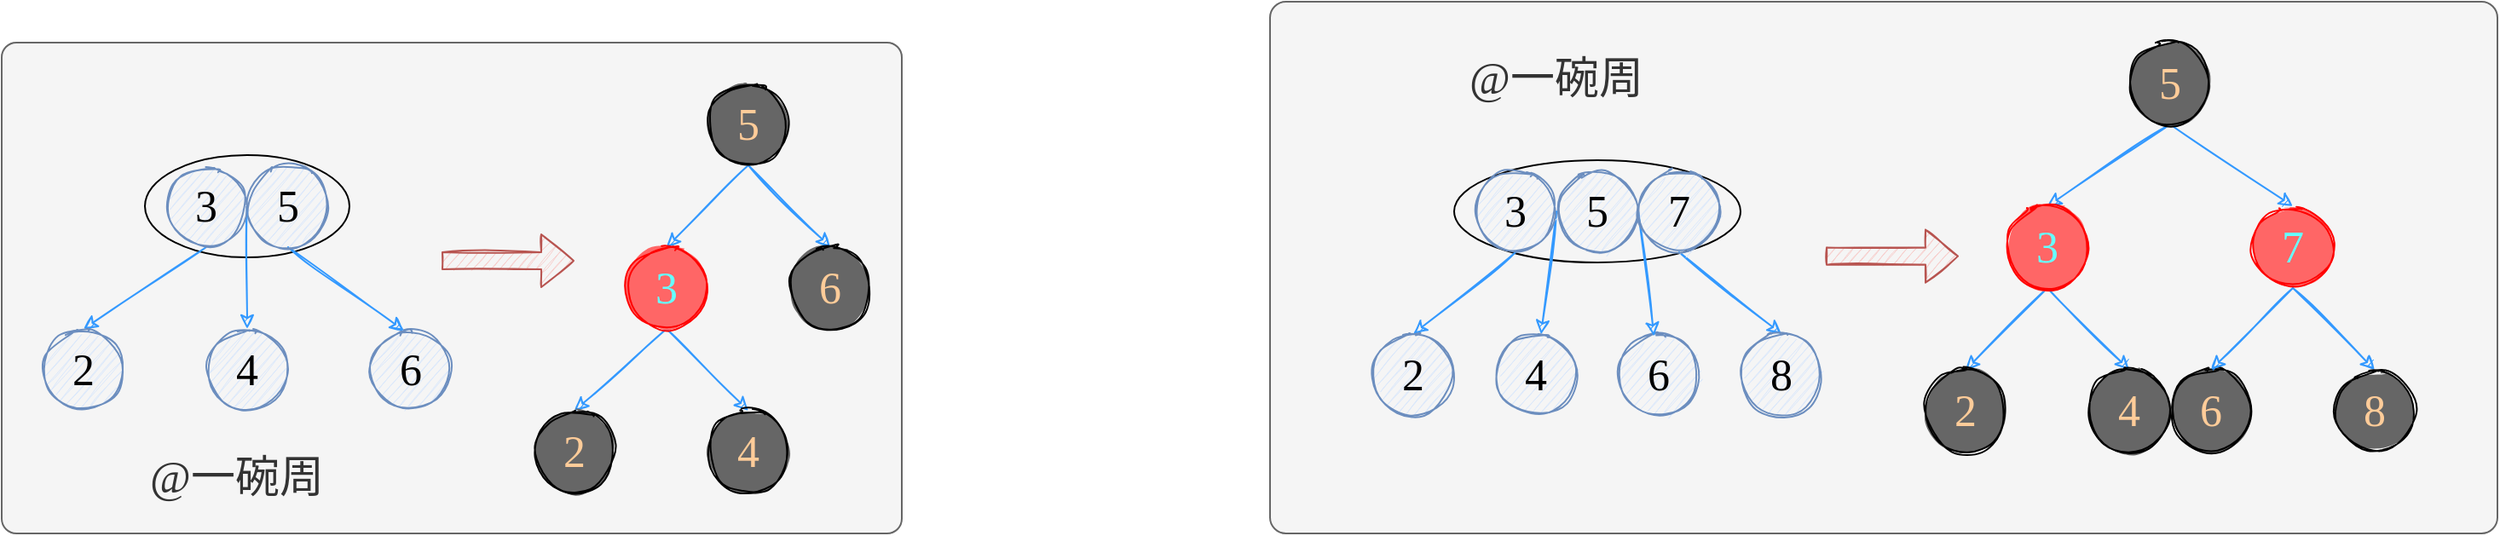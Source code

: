 <mxfile version="16.5.1" type="device"><diagram id="sbTQmbd6wwS1U6yTLp65" name="第 1 页"><mxGraphModel dx="-4261" dy="17" grid="1" gridSize="6" guides="1" tooltips="1" connect="1" arrows="1" fold="1" page="0" pageScale="1" pageWidth="827" pageHeight="1169" math="0" shadow="0"><root><mxCell id="0"/><mxCell id="1" parent="0"/><mxCell id="rxAGCjy9rbUy3xPKVwOK-19" value="" style="rounded=1;whiteSpace=wrap;html=1;sketch=0;fillStyle=auto;fontFamily=Comic Sans MS;fontSize=26;strokeColor=#666666;fillColor=#f5f5f5;arcSize=3;fontColor=#333333;" parent="1" vertex="1"><mxGeometry x="6624" y="1272" width="528" height="288" as="geometry"/></mxCell><mxCell id="BoaMBr5vSAwHBRdZ7pUS-89" value="" style="rounded=1;whiteSpace=wrap;html=1;sketch=0;fillStyle=auto;fontFamily=Comic Sans MS;fontSize=26;strokeColor=#666666;fillColor=#f5f5f5;arcSize=3;fontColor=#333333;" vertex="1" parent="1"><mxGeometry x="7368" y="1248" width="720" height="312" as="geometry"/></mxCell><mxCell id="BoaMBr5vSAwHBRdZ7pUS-90" value="@一碗周" style="text;html=1;strokeColor=none;fillColor=none;align=center;verticalAlign=middle;whiteSpace=wrap;rounded=0;sketch=1;fillStyle=auto;fontFamily=Comic Sans MS;fontSize=26;fontColor=#333333;" vertex="1" parent="1"><mxGeometry x="7476" y="1278" width="120" height="30" as="geometry"/></mxCell><mxCell id="BoaMBr5vSAwHBRdZ7pUS-83" value="" style="ellipse;whiteSpace=wrap;html=1;fillStyle=auto;fontSize=18;fontColor=#333333;fillColor=none;" vertex="1" parent="1"><mxGeometry x="6708" y="1338" width="120" height="60" as="geometry"/></mxCell><mxCell id="BoaMBr5vSAwHBRdZ7pUS-78" value="" style="ellipse;whiteSpace=wrap;html=1;fillStyle=auto;fontSize=18;fontColor=#333333;fillColor=none;" vertex="1" parent="1"><mxGeometry x="7476" y="1341" width="168" height="60" as="geometry"/></mxCell><mxCell id="rxAGCjy9rbUy3xPKVwOK-16" style="edgeStyle=none;rounded=0;sketch=1;orthogonalLoop=1;jettySize=auto;html=1;exitX=0.5;exitY=1;exitDx=0;exitDy=0;strokeColor=#9673A6;" parent="1" edge="1"><mxGeometry relative="1" as="geometry"><mxPoint x="560" y="560" as="sourcePoint"/></mxGeometry></mxCell><mxCell id="H94IqiTyf-CZfNIgYXHl-122" value="@一碗周" style="text;html=1;strokeColor=none;fillColor=none;align=center;verticalAlign=middle;whiteSpace=wrap;rounded=0;sketch=1;fillStyle=auto;fontFamily=Comic Sans MS;fontSize=26;fontColor=#333333;" parent="1" vertex="1"><mxGeometry x="6702" y="1512" width="120" height="30" as="geometry"/></mxCell><mxCell id="BoaMBr5vSAwHBRdZ7pUS-55" style="edgeStyle=none;rounded=0;sketch=1;orthogonalLoop=1;jettySize=auto;html=1;exitX=0.5;exitY=1;exitDx=0;exitDy=0;entryX=0.5;entryY=0;entryDx=0;entryDy=0;fontSize=18;fontColor=#66B2FF;strokeColor=#3399FF;" edge="1" parent="1" source="BoaMBr5vSAwHBRdZ7pUS-43" target="BoaMBr5vSAwHBRdZ7pUS-44"><mxGeometry relative="1" as="geometry"/></mxCell><mxCell id="BoaMBr5vSAwHBRdZ7pUS-56" style="edgeStyle=none;rounded=0;sketch=1;orthogonalLoop=1;jettySize=auto;html=1;exitX=0.5;exitY=1;exitDx=0;exitDy=0;entryX=0.5;entryY=0;entryDx=0;entryDy=0;fontSize=18;fontColor=#66B2FF;strokeColor=#3399FF;" edge="1" parent="1" source="BoaMBr5vSAwHBRdZ7pUS-43" target="BoaMBr5vSAwHBRdZ7pUS-45"><mxGeometry relative="1" as="geometry"/></mxCell><mxCell id="BoaMBr5vSAwHBRdZ7pUS-43" value="&lt;font style=&quot;font-size: 26px&quot; face=&quot;Comic Sans MS&quot;&gt;5&lt;/font&gt;" style="ellipse;whiteSpace=wrap;html=1;fillColor=#666666;strokeColor=#000000;sketch=1;fillStyle=solid;fontColor=#FFCC99;" vertex="1" parent="1"><mxGeometry x="7038" y="1296" width="48" height="48" as="geometry"/></mxCell><mxCell id="BoaMBr5vSAwHBRdZ7pUS-57" style="edgeStyle=none;rounded=0;sketch=1;orthogonalLoop=1;jettySize=auto;html=1;exitX=0.5;exitY=1;exitDx=0;exitDy=0;entryX=0.5;entryY=0;entryDx=0;entryDy=0;fontSize=18;fontColor=#66B2FF;strokeColor=#3399FF;" edge="1" parent="1" source="BoaMBr5vSAwHBRdZ7pUS-44" target="BoaMBr5vSAwHBRdZ7pUS-46"><mxGeometry relative="1" as="geometry"/></mxCell><mxCell id="BoaMBr5vSAwHBRdZ7pUS-58" style="edgeStyle=none;rounded=0;sketch=1;orthogonalLoop=1;jettySize=auto;html=1;exitX=0.5;exitY=1;exitDx=0;exitDy=0;entryX=0.5;entryY=0;entryDx=0;entryDy=0;fontSize=18;fontColor=#66B2FF;strokeColor=#3399FF;" edge="1" parent="1" source="BoaMBr5vSAwHBRdZ7pUS-44" target="BoaMBr5vSAwHBRdZ7pUS-47"><mxGeometry relative="1" as="geometry"/></mxCell><mxCell id="BoaMBr5vSAwHBRdZ7pUS-44" value="&lt;font face=&quot;Comic Sans MS&quot;&gt;&lt;span style=&quot;font-size: 26px&quot;&gt;3&lt;/span&gt;&lt;/font&gt;" style="ellipse;whiteSpace=wrap;html=1;fillColor=#FF6666;strokeColor=#FF0000;sketch=1;fillStyle=solid;fontColor=#66FFFF;" vertex="1" parent="1"><mxGeometry x="6990" y="1392" width="48" height="48" as="geometry"/></mxCell><mxCell id="BoaMBr5vSAwHBRdZ7pUS-45" value="&lt;font style=&quot;font-size: 26px&quot; face=&quot;Comic Sans MS&quot;&gt;6&lt;/font&gt;" style="ellipse;whiteSpace=wrap;html=1;fillColor=#666666;strokeColor=#000000;sketch=1;fillStyle=solid;fontColor=#FFCC99;" vertex="1" parent="1"><mxGeometry x="7086" y="1392" width="48" height="48" as="geometry"/></mxCell><mxCell id="BoaMBr5vSAwHBRdZ7pUS-46" value="&lt;font style=&quot;font-size: 26px&quot; face=&quot;Comic Sans MS&quot;&gt;2&lt;/font&gt;" style="ellipse;whiteSpace=wrap;html=1;fillColor=#666666;strokeColor=#000000;sketch=1;fillStyle=solid;fontColor=#FFCC99;" vertex="1" parent="1"><mxGeometry x="6936" y="1488" width="48" height="48" as="geometry"/></mxCell><mxCell id="BoaMBr5vSAwHBRdZ7pUS-47" value="&lt;font style=&quot;font-size: 26px&quot; face=&quot;Comic Sans MS&quot;&gt;4&lt;/font&gt;" style="ellipse;whiteSpace=wrap;html=1;fillColor=#666666;strokeColor=#000000;sketch=1;fillStyle=solid;fontColor=#FFCC99;" vertex="1" parent="1"><mxGeometry x="7038" y="1488" width="48" height="48" as="geometry"/></mxCell><mxCell id="BoaMBr5vSAwHBRdZ7pUS-59" style="edgeStyle=none;rounded=0;sketch=1;orthogonalLoop=1;jettySize=auto;html=1;exitX=0.5;exitY=1;exitDx=0;exitDy=0;entryX=0.5;entryY=0;entryDx=0;entryDy=0;fontSize=18;fontColor=#66B2FF;strokeColor=#3399FF;" edge="1" parent="1" source="BoaMBr5vSAwHBRdZ7pUS-48" target="BoaMBr5vSAwHBRdZ7pUS-49"><mxGeometry relative="1" as="geometry"/></mxCell><mxCell id="BoaMBr5vSAwHBRdZ7pUS-60" style="edgeStyle=none;rounded=0;sketch=1;orthogonalLoop=1;jettySize=auto;html=1;exitX=0.5;exitY=1;exitDx=0;exitDy=0;entryX=0.5;entryY=0;entryDx=0;entryDy=0;fontSize=18;fontColor=#66B2FF;strokeColor=#3399FF;" edge="1" parent="1" source="BoaMBr5vSAwHBRdZ7pUS-48" target="BoaMBr5vSAwHBRdZ7pUS-53"><mxGeometry relative="1" as="geometry"/></mxCell><mxCell id="BoaMBr5vSAwHBRdZ7pUS-48" value="&lt;font style=&quot;font-size: 26px&quot; face=&quot;Comic Sans MS&quot;&gt;5&lt;/font&gt;" style="ellipse;whiteSpace=wrap;html=1;fillColor=#666666;strokeColor=#000000;sketch=1;fillStyle=solid;fontColor=#FFCC99;" vertex="1" parent="1"><mxGeometry x="7872" y="1272" width="48" height="48" as="geometry"/></mxCell><mxCell id="BoaMBr5vSAwHBRdZ7pUS-61" style="edgeStyle=none;rounded=0;sketch=1;orthogonalLoop=1;jettySize=auto;html=1;exitX=0.5;exitY=1;exitDx=0;exitDy=0;entryX=0.5;entryY=0;entryDx=0;entryDy=0;fontSize=18;fontColor=#66B2FF;strokeColor=#3399FF;" edge="1" parent="1" source="BoaMBr5vSAwHBRdZ7pUS-49" target="BoaMBr5vSAwHBRdZ7pUS-51"><mxGeometry relative="1" as="geometry"/></mxCell><mxCell id="BoaMBr5vSAwHBRdZ7pUS-63" style="edgeStyle=none;rounded=0;sketch=1;orthogonalLoop=1;jettySize=auto;html=1;exitX=0.5;exitY=1;exitDx=0;exitDy=0;entryX=0.5;entryY=0;entryDx=0;entryDy=0;fontSize=18;fontColor=#66B2FF;strokeColor=#3399FF;" edge="1" parent="1" source="BoaMBr5vSAwHBRdZ7pUS-49" target="BoaMBr5vSAwHBRdZ7pUS-52"><mxGeometry relative="1" as="geometry"/></mxCell><mxCell id="BoaMBr5vSAwHBRdZ7pUS-49" value="&lt;font face=&quot;Comic Sans MS&quot;&gt;&lt;span style=&quot;font-size: 26px&quot;&gt;3&lt;/span&gt;&lt;/font&gt;" style="ellipse;whiteSpace=wrap;html=1;fillColor=#FF6666;strokeColor=#FF0000;sketch=1;fillStyle=solid;fontColor=#66FFFF;" vertex="1" parent="1"><mxGeometry x="7800" y="1368" width="48" height="48" as="geometry"/></mxCell><mxCell id="BoaMBr5vSAwHBRdZ7pUS-50" value="&lt;font style=&quot;font-size: 26px&quot; face=&quot;Comic Sans MS&quot;&gt;6&lt;/font&gt;" style="ellipse;whiteSpace=wrap;html=1;fillColor=#666666;strokeColor=#000000;sketch=1;fillStyle=solid;fontColor=#FFCC99;" vertex="1" parent="1"><mxGeometry x="7896" y="1464" width="48" height="48" as="geometry"/></mxCell><mxCell id="BoaMBr5vSAwHBRdZ7pUS-51" value="&lt;font style=&quot;font-size: 26px&quot; face=&quot;Comic Sans MS&quot;&gt;2&lt;/font&gt;" style="ellipse;whiteSpace=wrap;html=1;fillColor=#666666;strokeColor=#000000;sketch=1;fillStyle=solid;fontColor=#FFCC99;" vertex="1" parent="1"><mxGeometry x="7752" y="1464" width="48" height="48" as="geometry"/></mxCell><mxCell id="BoaMBr5vSAwHBRdZ7pUS-52" value="&lt;font style=&quot;font-size: 26px&quot; face=&quot;Comic Sans MS&quot;&gt;4&lt;/font&gt;" style="ellipse;whiteSpace=wrap;html=1;fillColor=#666666;strokeColor=#000000;sketch=1;fillStyle=solid;fontColor=#FFCC99;" vertex="1" parent="1"><mxGeometry x="7848" y="1464" width="48" height="48" as="geometry"/></mxCell><mxCell id="BoaMBr5vSAwHBRdZ7pUS-64" style="edgeStyle=none;rounded=0;sketch=1;orthogonalLoop=1;jettySize=auto;html=1;exitX=0.5;exitY=1;exitDx=0;exitDy=0;entryX=0.5;entryY=0;entryDx=0;entryDy=0;fontSize=18;fontColor=#66B2FF;strokeColor=#3399FF;" edge="1" parent="1" source="BoaMBr5vSAwHBRdZ7pUS-53" target="BoaMBr5vSAwHBRdZ7pUS-50"><mxGeometry relative="1" as="geometry"/></mxCell><mxCell id="BoaMBr5vSAwHBRdZ7pUS-65" style="edgeStyle=none;rounded=0;sketch=1;orthogonalLoop=1;jettySize=auto;html=1;exitX=0.5;exitY=1;exitDx=0;exitDy=0;entryX=0.5;entryY=0;entryDx=0;entryDy=0;fontSize=18;fontColor=#66B2FF;strokeColor=#3399FF;" edge="1" parent="1" source="BoaMBr5vSAwHBRdZ7pUS-53" target="BoaMBr5vSAwHBRdZ7pUS-54"><mxGeometry relative="1" as="geometry"/></mxCell><mxCell id="BoaMBr5vSAwHBRdZ7pUS-53" value="&lt;font face=&quot;Comic Sans MS&quot;&gt;&lt;span style=&quot;font-size: 26px&quot;&gt;7&lt;/span&gt;&lt;/font&gt;" style="ellipse;whiteSpace=wrap;html=1;fillColor=#FF6666;strokeColor=#FF0000;sketch=1;fillStyle=solid;fontColor=#66FFFF;" vertex="1" parent="1"><mxGeometry x="7944" y="1368" width="48" height="48" as="geometry"/></mxCell><mxCell id="BoaMBr5vSAwHBRdZ7pUS-54" value="&lt;font style=&quot;font-size: 26px&quot; face=&quot;Comic Sans MS&quot;&gt;8&lt;/font&gt;" style="ellipse;whiteSpace=wrap;html=1;fillColor=#666666;strokeColor=#000000;sketch=1;fillStyle=solid;fontColor=#FFCC99;" vertex="1" parent="1"><mxGeometry x="7992" y="1464" width="48" height="48" as="geometry"/></mxCell><mxCell id="BoaMBr5vSAwHBRdZ7pUS-85" style="edgeStyle=none;rounded=0;sketch=1;orthogonalLoop=1;jettySize=auto;html=1;exitX=0.5;exitY=1;exitDx=0;exitDy=0;entryX=0.417;entryY=0.021;entryDx=0;entryDy=0;entryPerimeter=0;fontSize=18;fontColor=#333333;strokeColor=#3399FF;" edge="1" parent="1" source="BoaMBr5vSAwHBRdZ7pUS-66" target="BoaMBr5vSAwHBRdZ7pUS-70"><mxGeometry relative="1" as="geometry"/></mxCell><mxCell id="BoaMBr5vSAwHBRdZ7pUS-66" value="&lt;font style=&quot;font-size: 26px&quot; face=&quot;Comic Sans MS&quot;&gt;5&lt;/font&gt;" style="ellipse;whiteSpace=wrap;html=1;fillColor=#dae8fc;strokeColor=#6c8ebf;sketch=1;fillStyle=auto;" vertex="1" parent="1"><mxGeometry x="6768" y="1344" width="48" height="48" as="geometry"/></mxCell><mxCell id="BoaMBr5vSAwHBRdZ7pUS-84" style="edgeStyle=none;rounded=0;sketch=1;orthogonalLoop=1;jettySize=auto;html=1;exitX=1;exitY=0.5;exitDx=0;exitDy=0;fontSize=18;fontColor=#333333;strokeColor=#3399FF;" edge="1" parent="1" source="BoaMBr5vSAwHBRdZ7pUS-67" target="BoaMBr5vSAwHBRdZ7pUS-68"><mxGeometry relative="1" as="geometry"/></mxCell><mxCell id="BoaMBr5vSAwHBRdZ7pUS-86" style="edgeStyle=none;rounded=0;sketch=1;orthogonalLoop=1;jettySize=auto;html=1;exitX=0.5;exitY=1;exitDx=0;exitDy=0;entryX=0.5;entryY=0;entryDx=0;entryDy=0;fontSize=18;fontColor=#333333;strokeColor=#3399FF;" edge="1" parent="1" source="BoaMBr5vSAwHBRdZ7pUS-67" target="BoaMBr5vSAwHBRdZ7pUS-69"><mxGeometry relative="1" as="geometry"/></mxCell><mxCell id="BoaMBr5vSAwHBRdZ7pUS-67" value="&lt;font style=&quot;font-size: 26px&quot; face=&quot;Comic Sans MS&quot;&gt;3&lt;/font&gt;" style="ellipse;whiteSpace=wrap;html=1;fillColor=#dae8fc;strokeColor=#6c8ebf;sketch=1;fillStyle=auto;" vertex="1" parent="1"><mxGeometry x="6720" y="1344" width="48" height="48" as="geometry"/></mxCell><mxCell id="BoaMBr5vSAwHBRdZ7pUS-68" value="&lt;font style=&quot;font-size: 26px&quot; face=&quot;Comic Sans MS&quot;&gt;4&lt;/font&gt;" style="ellipse;whiteSpace=wrap;html=1;fillColor=#dae8fc;strokeColor=#6c8ebf;sketch=1;fillStyle=auto;" vertex="1" parent="1"><mxGeometry x="6744" y="1440" width="48" height="48" as="geometry"/></mxCell><mxCell id="BoaMBr5vSAwHBRdZ7pUS-69" value="&lt;font style=&quot;font-size: 26px&quot; face=&quot;Comic Sans MS&quot;&gt;2&lt;/font&gt;" style="ellipse;whiteSpace=wrap;html=1;fillColor=#dae8fc;strokeColor=#6c8ebf;sketch=1;fillStyle=auto;" vertex="1" parent="1"><mxGeometry x="6648" y="1440" width="48" height="48" as="geometry"/></mxCell><mxCell id="BoaMBr5vSAwHBRdZ7pUS-70" value="&lt;font style=&quot;font-size: 26px&quot; face=&quot;Comic Sans MS&quot;&gt;6&lt;/font&gt;" style="ellipse;whiteSpace=wrap;html=1;fillColor=#dae8fc;strokeColor=#6c8ebf;sketch=1;fillStyle=auto;" vertex="1" parent="1"><mxGeometry x="6840" y="1440" width="48" height="48" as="geometry"/></mxCell><mxCell id="BoaMBr5vSAwHBRdZ7pUS-71" value="&lt;font style=&quot;font-size: 26px&quot; face=&quot;Comic Sans MS&quot;&gt;5&lt;/font&gt;" style="ellipse;whiteSpace=wrap;html=1;fillColor=#dae8fc;strokeColor=#6c8ebf;sketch=1;fillStyle=auto;" vertex="1" parent="1"><mxGeometry x="7536" y="1347" width="48" height="48" as="geometry"/></mxCell><mxCell id="BoaMBr5vSAwHBRdZ7pUS-79" style="edgeStyle=none;rounded=0;sketch=1;orthogonalLoop=1;jettySize=auto;html=1;exitX=1;exitY=0.5;exitDx=0;exitDy=0;fontSize=18;fontColor=#333333;strokeColor=#3399FF;" edge="1" parent="1" source="BoaMBr5vSAwHBRdZ7pUS-72" target="BoaMBr5vSAwHBRdZ7pUS-73"><mxGeometry relative="1" as="geometry"/></mxCell><mxCell id="BoaMBr5vSAwHBRdZ7pUS-82" style="edgeStyle=none;rounded=0;sketch=1;orthogonalLoop=1;jettySize=auto;html=1;exitX=0.5;exitY=1;exitDx=0;exitDy=0;entryX=0.5;entryY=0;entryDx=0;entryDy=0;fontSize=18;fontColor=#333333;strokeColor=#3399FF;" edge="1" parent="1" source="BoaMBr5vSAwHBRdZ7pUS-72" target="BoaMBr5vSAwHBRdZ7pUS-74"><mxGeometry relative="1" as="geometry"/></mxCell><mxCell id="BoaMBr5vSAwHBRdZ7pUS-72" value="&lt;font style=&quot;font-size: 26px&quot; face=&quot;Comic Sans MS&quot;&gt;3&lt;/font&gt;" style="ellipse;whiteSpace=wrap;html=1;fillColor=#dae8fc;strokeColor=#6c8ebf;sketch=1;fillStyle=auto;" vertex="1" parent="1"><mxGeometry x="7488" y="1347" width="48" height="48" as="geometry"/></mxCell><mxCell id="BoaMBr5vSAwHBRdZ7pUS-73" value="&lt;font style=&quot;font-size: 26px&quot; face=&quot;Comic Sans MS&quot;&gt;4&lt;/font&gt;" style="ellipse;whiteSpace=wrap;html=1;fillColor=#dae8fc;strokeColor=#6c8ebf;sketch=1;fillStyle=auto;" vertex="1" parent="1"><mxGeometry x="7500" y="1443" width="48" height="48" as="geometry"/></mxCell><mxCell id="BoaMBr5vSAwHBRdZ7pUS-74" value="&lt;font style=&quot;font-size: 26px&quot; face=&quot;Comic Sans MS&quot;&gt;2&lt;/font&gt;" style="ellipse;whiteSpace=wrap;html=1;fillColor=#dae8fc;strokeColor=#6c8ebf;sketch=1;fillStyle=auto;" vertex="1" parent="1"><mxGeometry x="7428" y="1443" width="48" height="48" as="geometry"/></mxCell><mxCell id="BoaMBr5vSAwHBRdZ7pUS-75" value="&lt;font style=&quot;font-size: 26px&quot; face=&quot;Comic Sans MS&quot;&gt;6&lt;/font&gt;" style="ellipse;whiteSpace=wrap;html=1;fillColor=#dae8fc;strokeColor=#6c8ebf;sketch=1;fillStyle=auto;" vertex="1" parent="1"><mxGeometry x="7572" y="1443" width="48" height="48" as="geometry"/></mxCell><mxCell id="BoaMBr5vSAwHBRdZ7pUS-80" style="edgeStyle=none;rounded=0;sketch=1;orthogonalLoop=1;jettySize=auto;html=1;exitX=0;exitY=0.5;exitDx=0;exitDy=0;entryX=0.444;entryY=0.028;entryDx=0;entryDy=0;entryPerimeter=0;fontSize=18;fontColor=#333333;strokeColor=#3399FF;" edge="1" parent="1" source="BoaMBr5vSAwHBRdZ7pUS-76" target="BoaMBr5vSAwHBRdZ7pUS-75"><mxGeometry relative="1" as="geometry"/></mxCell><mxCell id="BoaMBr5vSAwHBRdZ7pUS-81" style="edgeStyle=none;rounded=0;sketch=1;orthogonalLoop=1;jettySize=auto;html=1;exitX=0.5;exitY=1;exitDx=0;exitDy=0;entryX=0.5;entryY=0;entryDx=0;entryDy=0;fontSize=18;fontColor=#333333;strokeColor=#3399FF;" edge="1" parent="1" source="BoaMBr5vSAwHBRdZ7pUS-76" target="BoaMBr5vSAwHBRdZ7pUS-77"><mxGeometry relative="1" as="geometry"/></mxCell><mxCell id="BoaMBr5vSAwHBRdZ7pUS-76" value="&lt;font style=&quot;font-size: 26px&quot; face=&quot;Comic Sans MS&quot;&gt;7&lt;/font&gt;" style="ellipse;whiteSpace=wrap;html=1;fillColor=#dae8fc;strokeColor=#6c8ebf;sketch=1;fillStyle=auto;" vertex="1" parent="1"><mxGeometry x="7584" y="1347" width="48" height="48" as="geometry"/></mxCell><mxCell id="BoaMBr5vSAwHBRdZ7pUS-77" value="&lt;font style=&quot;font-size: 26px&quot; face=&quot;Comic Sans MS&quot;&gt;8&lt;/font&gt;" style="ellipse;whiteSpace=wrap;html=1;fillColor=#dae8fc;strokeColor=#6c8ebf;sketch=1;fillStyle=auto;" vertex="1" parent="1"><mxGeometry x="7644" y="1443" width="48" height="48" as="geometry"/></mxCell><mxCell id="BoaMBr5vSAwHBRdZ7pUS-87" value="" style="shape=flexArrow;endArrow=classic;html=1;rounded=0;sketch=1;fontSize=18;fontColor=#333333;strokeColor=#b85450;fillColor=#f8cecc;" edge="1" parent="1"><mxGeometry width="50" height="50" relative="1" as="geometry"><mxPoint x="6882" y="1400" as="sourcePoint"/><mxPoint x="6960" y="1400" as="targetPoint"/></mxGeometry></mxCell><mxCell id="BoaMBr5vSAwHBRdZ7pUS-88" value="" style="shape=flexArrow;endArrow=classic;html=1;rounded=0;sketch=1;fontSize=18;fontColor=#333333;strokeColor=#b85450;fillColor=#f8cecc;" edge="1" parent="1"><mxGeometry width="50" height="50" relative="1" as="geometry"><mxPoint x="7694" y="1397.31" as="sourcePoint"/><mxPoint x="7772" y="1397.31" as="targetPoint"/></mxGeometry></mxCell></root></mxGraphModel></diagram></mxfile>